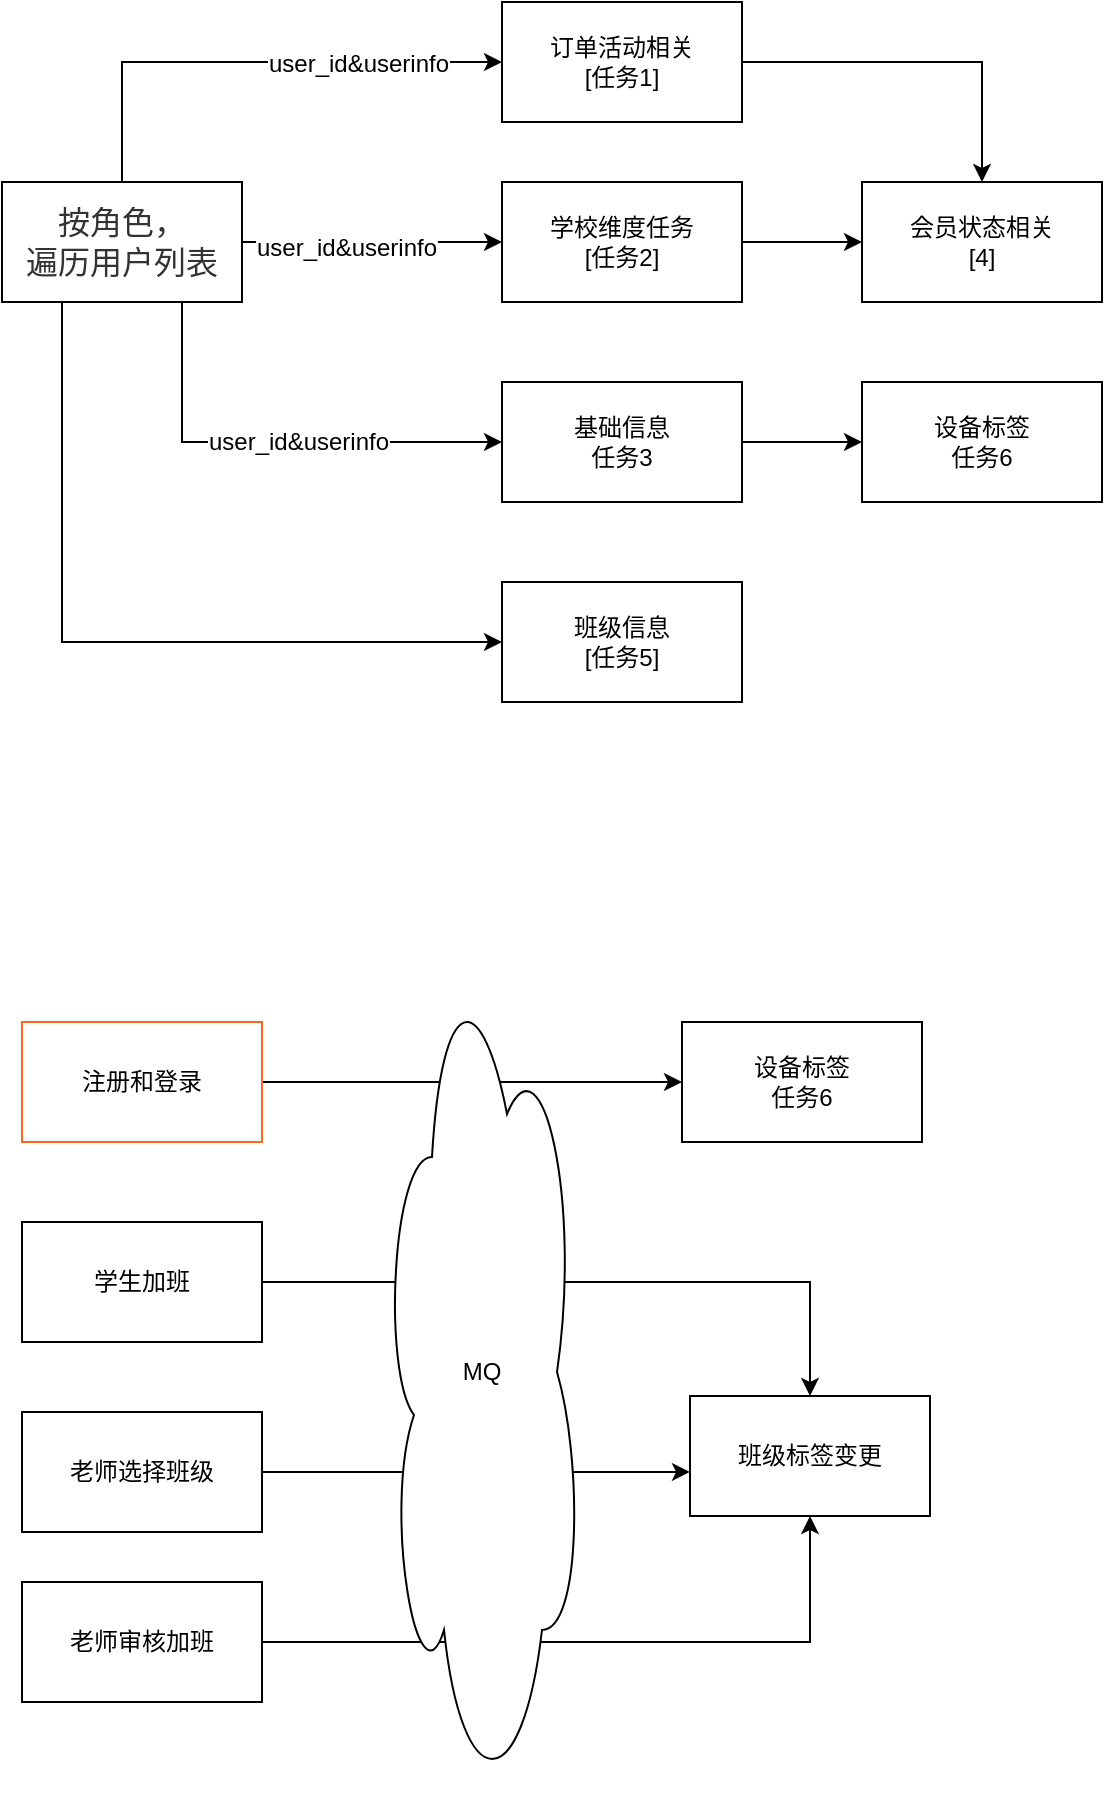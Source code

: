 <mxfile version="12.9.6" type="github">
  <diagram id="JjOcFzwLPrpcrGy4seuc" name="Page-1">
    <mxGraphModel dx="1662" dy="713" grid="1" gridSize="10" guides="1" tooltips="1" connect="1" arrows="1" fold="1" page="1" pageScale="1" pageWidth="827" pageHeight="1169" math="0" shadow="0">
      <root>
        <mxCell id="0" />
        <mxCell id="1" parent="0" />
        <mxCell id="12-cRlRXb4dsILWuFh1U-1" style="edgeStyle=orthogonalEdgeStyle;rounded=0;orthogonalLoop=1;jettySize=auto;html=1;" edge="1" parent="1" source="12-cRlRXb4dsILWuFh1U-4" target="12-cRlRXb4dsILWuFh1U-6">
          <mxGeometry relative="1" as="geometry" />
        </mxCell>
        <mxCell id="12-cRlRXb4dsILWuFh1U-13" value="user_id&amp;amp;userinfo" style="text;html=1;align=center;verticalAlign=middle;resizable=0;points=[];labelBackgroundColor=#ffffff;" vertex="1" connectable="0" parent="12-cRlRXb4dsILWuFh1U-1">
          <mxGeometry x="-0.2" y="-3" relative="1" as="geometry">
            <mxPoint as="offset" />
          </mxGeometry>
        </mxCell>
        <mxCell id="12-cRlRXb4dsILWuFh1U-2" style="edgeStyle=orthogonalEdgeStyle;rounded=0;orthogonalLoop=1;jettySize=auto;html=1;exitX=0.75;exitY=1;exitDx=0;exitDy=0;entryX=0;entryY=0.5;entryDx=0;entryDy=0;" edge="1" parent="1" source="12-cRlRXb4dsILWuFh1U-4" target="12-cRlRXb4dsILWuFh1U-7">
          <mxGeometry relative="1" as="geometry" />
        </mxCell>
        <mxCell id="12-cRlRXb4dsILWuFh1U-14" value="user_id&amp;amp;userinfo" style="text;html=1;align=center;verticalAlign=middle;resizable=0;points=[];labelBackgroundColor=#ffffff;" vertex="1" connectable="0" parent="12-cRlRXb4dsILWuFh1U-2">
          <mxGeometry x="0.113" relative="1" as="geometry">
            <mxPoint as="offset" />
          </mxGeometry>
        </mxCell>
        <mxCell id="12-cRlRXb4dsILWuFh1U-3" style="edgeStyle=orthogonalEdgeStyle;rounded=0;orthogonalLoop=1;jettySize=auto;html=1;exitX=0.5;exitY=0;exitDx=0;exitDy=0;entryX=0;entryY=0.5;entryDx=0;entryDy=0;" edge="1" parent="1" source="12-cRlRXb4dsILWuFh1U-4" target="12-cRlRXb4dsILWuFh1U-9">
          <mxGeometry relative="1" as="geometry" />
        </mxCell>
        <mxCell id="12-cRlRXb4dsILWuFh1U-11" value="user_id&amp;amp;userinfo" style="text;html=1;align=center;verticalAlign=middle;resizable=0;points=[];labelBackgroundColor=#ffffff;" vertex="1" connectable="0" parent="12-cRlRXb4dsILWuFh1U-3">
          <mxGeometry x="0.418" y="-1" relative="1" as="geometry">
            <mxPoint as="offset" />
          </mxGeometry>
        </mxCell>
        <mxCell id="12-cRlRXb4dsILWuFh1U-21" style="edgeStyle=orthogonalEdgeStyle;rounded=0;orthogonalLoop=1;jettySize=auto;html=1;exitX=0.25;exitY=1;exitDx=0;exitDy=0;entryX=0;entryY=0.5;entryDx=0;entryDy=0;" edge="1" parent="1" source="12-cRlRXb4dsILWuFh1U-4" target="12-cRlRXb4dsILWuFh1U-20">
          <mxGeometry relative="1" as="geometry" />
        </mxCell>
        <mxCell id="12-cRlRXb4dsILWuFh1U-4" value="&lt;span style=&quot;color: rgb(51 , 51 , 51) ; font-family: &amp;#34;open sans&amp;#34; , &amp;#34;clear sans&amp;#34; , &amp;#34;helvetica neue&amp;#34; , &amp;#34;helvetica&amp;#34; , &amp;#34;arial&amp;#34; , sans-serif ; font-size: 16px ; text-align: left ; white-space: pre-wrap ; background-color: rgb(255 , 255 , 255)&quot;&gt;按角色，&lt;br/&gt;遍历用户列表&lt;/span&gt;" style="rounded=0;whiteSpace=wrap;html=1;" vertex="1" parent="1">
          <mxGeometry x="70" y="120" width="120" height="60" as="geometry" />
        </mxCell>
        <mxCell id="12-cRlRXb4dsILWuFh1U-5" style="edgeStyle=orthogonalEdgeStyle;rounded=0;orthogonalLoop=1;jettySize=auto;html=1;exitX=1;exitY=0.5;exitDx=0;exitDy=0;" edge="1" parent="1" source="12-cRlRXb4dsILWuFh1U-6" target="12-cRlRXb4dsILWuFh1U-10">
          <mxGeometry relative="1" as="geometry" />
        </mxCell>
        <mxCell id="12-cRlRXb4dsILWuFh1U-6" value="学校维度任务&lt;br&gt;[任务2]" style="rounded=0;whiteSpace=wrap;html=1;" vertex="1" parent="1">
          <mxGeometry x="320" y="120" width="120" height="60" as="geometry" />
        </mxCell>
        <mxCell id="12-cRlRXb4dsILWuFh1U-24" style="edgeStyle=orthogonalEdgeStyle;rounded=0;orthogonalLoop=1;jettySize=auto;html=1;exitX=1;exitY=0.5;exitDx=0;exitDy=0;entryX=0;entryY=0.5;entryDx=0;entryDy=0;" edge="1" parent="1" source="12-cRlRXb4dsILWuFh1U-7" target="12-cRlRXb4dsILWuFh1U-23">
          <mxGeometry relative="1" as="geometry" />
        </mxCell>
        <mxCell id="12-cRlRXb4dsILWuFh1U-7" value="基础信息&lt;br&gt;任务3" style="rounded=0;whiteSpace=wrap;html=1;" vertex="1" parent="1">
          <mxGeometry x="320" y="220" width="120" height="60" as="geometry" />
        </mxCell>
        <mxCell id="12-cRlRXb4dsILWuFh1U-8" style="edgeStyle=orthogonalEdgeStyle;rounded=0;orthogonalLoop=1;jettySize=auto;html=1;exitX=1;exitY=0.5;exitDx=0;exitDy=0;entryX=0.5;entryY=0;entryDx=0;entryDy=0;" edge="1" parent="1" source="12-cRlRXb4dsILWuFh1U-9" target="12-cRlRXb4dsILWuFh1U-10">
          <mxGeometry relative="1" as="geometry" />
        </mxCell>
        <mxCell id="12-cRlRXb4dsILWuFh1U-9" value="订单活动相关&lt;br&gt;[任务1]" style="rounded=0;whiteSpace=wrap;html=1;" vertex="1" parent="1">
          <mxGeometry x="320" y="30" width="120" height="60" as="geometry" />
        </mxCell>
        <mxCell id="12-cRlRXb4dsILWuFh1U-10" value="会员状态相关&lt;br&gt;[4]" style="rounded=0;whiteSpace=wrap;html=1;" vertex="1" parent="1">
          <mxGeometry x="500" y="120" width="120" height="60" as="geometry" />
        </mxCell>
        <mxCell id="12-cRlRXb4dsILWuFh1U-25" style="edgeStyle=orthogonalEdgeStyle;rounded=0;orthogonalLoop=1;jettySize=auto;html=1;exitX=1;exitY=0.5;exitDx=0;exitDy=0;" edge="1" parent="1" source="12-cRlRXb4dsILWuFh1U-15" target="12-cRlRXb4dsILWuFh1U-22">
          <mxGeometry relative="1" as="geometry" />
        </mxCell>
        <mxCell id="12-cRlRXb4dsILWuFh1U-15" value="注册和登录" style="rounded=0;whiteSpace=wrap;html=1;strokeColor=#FF6619;" vertex="1" parent="1">
          <mxGeometry x="80" y="540" width="120" height="60" as="geometry" />
        </mxCell>
        <mxCell id="12-cRlRXb4dsILWuFh1U-26" style="edgeStyle=orthogonalEdgeStyle;rounded=0;orthogonalLoop=1;jettySize=auto;html=1;exitX=1;exitY=0.5;exitDx=0;exitDy=0;entryX=0.5;entryY=0;entryDx=0;entryDy=0;" edge="1" parent="1" source="12-cRlRXb4dsILWuFh1U-16" target="12-cRlRXb4dsILWuFh1U-19">
          <mxGeometry relative="1" as="geometry" />
        </mxCell>
        <mxCell id="12-cRlRXb4dsILWuFh1U-16" value="学生加班" style="rounded=0;whiteSpace=wrap;html=1;" vertex="1" parent="1">
          <mxGeometry x="80" y="640" width="120" height="60" as="geometry" />
        </mxCell>
        <mxCell id="12-cRlRXb4dsILWuFh1U-27" style="edgeStyle=orthogonalEdgeStyle;rounded=0;orthogonalLoop=1;jettySize=auto;html=1;exitX=1;exitY=0.5;exitDx=0;exitDy=0;entryX=0;entryY=0.633;entryDx=0;entryDy=0;entryPerimeter=0;" edge="1" parent="1" source="12-cRlRXb4dsILWuFh1U-17" target="12-cRlRXb4dsILWuFh1U-19">
          <mxGeometry relative="1" as="geometry" />
        </mxCell>
        <mxCell id="12-cRlRXb4dsILWuFh1U-17" value="老师选择班级" style="rounded=0;whiteSpace=wrap;html=1;" vertex="1" parent="1">
          <mxGeometry x="80" y="735" width="120" height="60" as="geometry" />
        </mxCell>
        <mxCell id="12-cRlRXb4dsILWuFh1U-28" style="edgeStyle=orthogonalEdgeStyle;rounded=0;orthogonalLoop=1;jettySize=auto;html=1;exitX=1;exitY=0.5;exitDx=0;exitDy=0;" edge="1" parent="1" source="12-cRlRXb4dsILWuFh1U-18" target="12-cRlRXb4dsILWuFh1U-19">
          <mxGeometry relative="1" as="geometry" />
        </mxCell>
        <mxCell id="12-cRlRXb4dsILWuFh1U-18" value="老师审核加班" style="rounded=0;whiteSpace=wrap;html=1;" vertex="1" parent="1">
          <mxGeometry x="80" y="820" width="120" height="60" as="geometry" />
        </mxCell>
        <mxCell id="12-cRlRXb4dsILWuFh1U-19" value="班级标签变更" style="rounded=0;whiteSpace=wrap;html=1;" vertex="1" parent="1">
          <mxGeometry x="414" y="727" width="120" height="60" as="geometry" />
        </mxCell>
        <mxCell id="12-cRlRXb4dsILWuFh1U-20" value="班级信息&lt;br&gt;[任务5]" style="rounded=0;whiteSpace=wrap;html=1;" vertex="1" parent="1">
          <mxGeometry x="320" y="320" width="120" height="60" as="geometry" />
        </mxCell>
        <mxCell id="12-cRlRXb4dsILWuFh1U-22" value="设备标签&lt;br&gt;任务6" style="rounded=0;whiteSpace=wrap;html=1;" vertex="1" parent="1">
          <mxGeometry x="410" y="540" width="120" height="60" as="geometry" />
        </mxCell>
        <mxCell id="12-cRlRXb4dsILWuFh1U-23" value="设备标签&lt;br&gt;任务6" style="rounded=0;whiteSpace=wrap;html=1;" vertex="1" parent="1">
          <mxGeometry x="500" y="220" width="120" height="60" as="geometry" />
        </mxCell>
        <mxCell id="12-cRlRXb4dsILWuFh1U-29" value="MQ" style="ellipse;shape=cloud;whiteSpace=wrap;html=1;" vertex="1" parent="1">
          <mxGeometry x="260" y="500" width="100" height="430" as="geometry" />
        </mxCell>
      </root>
    </mxGraphModel>
  </diagram>
</mxfile>
